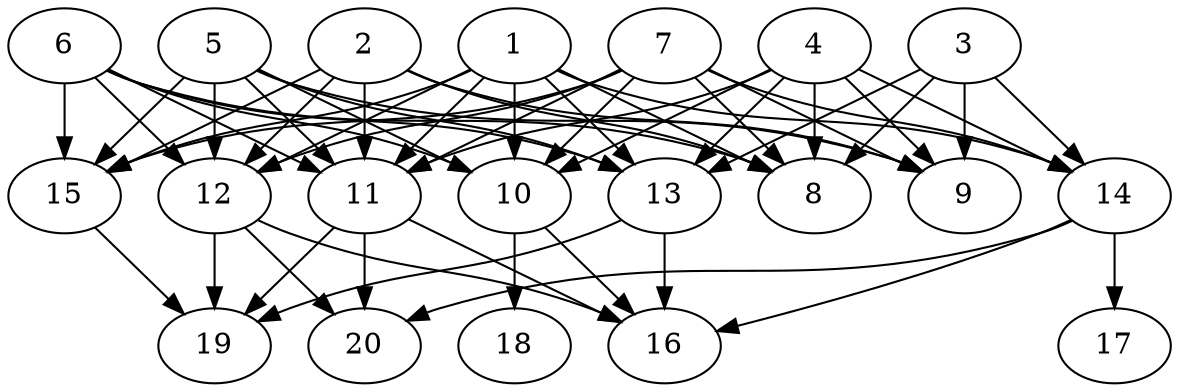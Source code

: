 // DAG automatically generated by daggen at Tue Jul 23 14:33:40 2019
// ./daggen --dot -n 20 --ccr 0.5 --fat 0.6 --regular 0.5 --density 0.8 --mindata 5242880 --maxdata 52428800 
digraph G {
  1 [size="103016448", alpha="0.11", expect_size="51508224"] 
  1 -> 8 [size ="51508224"]
  1 -> 10 [size ="51508224"]
  1 -> 11 [size ="51508224"]
  1 -> 12 [size ="51508224"]
  1 -> 13 [size ="51508224"]
  1 -> 14 [size ="51508224"]
  1 -> 15 [size ="51508224"]
  2 [size="99332096", alpha="0.18", expect_size="49666048"] 
  2 -> 8 [size ="49666048"]
  2 -> 9 [size ="49666048"]
  2 -> 11 [size ="49666048"]
  2 -> 12 [size ="49666048"]
  2 -> 15 [size ="49666048"]
  3 [size="102815744", alpha="0.09", expect_size="51407872"] 
  3 -> 8 [size ="51407872"]
  3 -> 9 [size ="51407872"]
  3 -> 13 [size ="51407872"]
  3 -> 14 [size ="51407872"]
  4 [size="88401920", alpha="0.02", expect_size="44200960"] 
  4 -> 8 [size ="44200960"]
  4 -> 9 [size ="44200960"]
  4 -> 10 [size ="44200960"]
  4 -> 11 [size ="44200960"]
  4 -> 13 [size ="44200960"]
  4 -> 14 [size ="44200960"]
  5 [size="101208064", alpha="0.00", expect_size="50604032"] 
  5 -> 9 [size ="50604032"]
  5 -> 10 [size ="50604032"]
  5 -> 11 [size ="50604032"]
  5 -> 12 [size ="50604032"]
  5 -> 13 [size ="50604032"]
  5 -> 15 [size ="50604032"]
  6 [size="83722240", alpha="0.09", expect_size="41861120"] 
  6 -> 8 [size ="41861120"]
  6 -> 10 [size ="41861120"]
  6 -> 11 [size ="41861120"]
  6 -> 12 [size ="41861120"]
  6 -> 13 [size ="41861120"]
  6 -> 15 [size ="41861120"]
  7 [size="34977792", alpha="0.16", expect_size="17488896"] 
  7 -> 8 [size ="17488896"]
  7 -> 9 [size ="17488896"]
  7 -> 10 [size ="17488896"]
  7 -> 11 [size ="17488896"]
  7 -> 12 [size ="17488896"]
  7 -> 14 [size ="17488896"]
  7 -> 15 [size ="17488896"]
  8 [size="29911040", alpha="0.15", expect_size="14955520"] 
  9 [size="18872320", alpha="0.03", expect_size="9436160"] 
  10 [size="61061120", alpha="0.02", expect_size="30530560"] 
  10 -> 16 [size ="30530560"]
  10 -> 18 [size ="30530560"]
  11 [size="102361088", alpha="0.11", expect_size="51180544"] 
  11 -> 16 [size ="51180544"]
  11 -> 19 [size ="51180544"]
  11 -> 20 [size ="51180544"]
  12 [size="60192768", alpha="0.07", expect_size="30096384"] 
  12 -> 16 [size ="30096384"]
  12 -> 19 [size ="30096384"]
  12 -> 20 [size ="30096384"]
  13 [size="50511872", alpha="0.18", expect_size="25255936"] 
  13 -> 16 [size ="25255936"]
  13 -> 19 [size ="25255936"]
  14 [size="94552064", alpha="0.08", expect_size="47276032"] 
  14 -> 16 [size ="47276032"]
  14 -> 17 [size ="47276032"]
  14 -> 20 [size ="47276032"]
  15 [size="103591936", alpha="0.10", expect_size="51795968"] 
  15 -> 19 [size ="51795968"]
  16 [size="103964672", alpha="0.16", expect_size="51982336"] 
  17 [size="49809408", alpha="0.00", expect_size="24904704"] 
  18 [size="30932992", alpha="0.14", expect_size="15466496"] 
  19 [size="101566464", alpha="0.07", expect_size="50783232"] 
  20 [size="21551104", alpha="0.15", expect_size="10775552"] 
}
